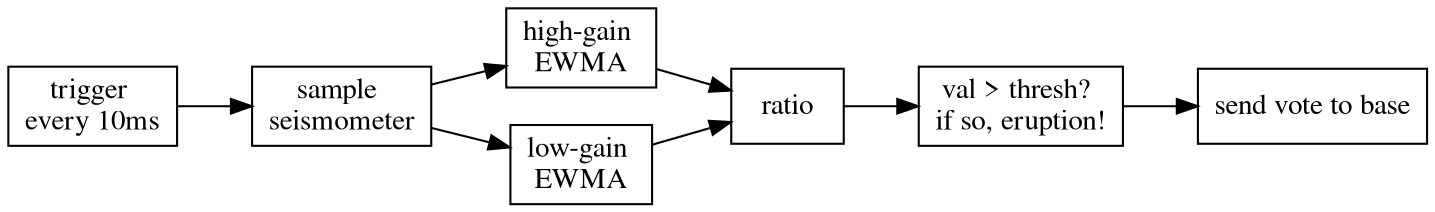 digraph G
{
        rankdir = LR;
        node [fontname="Times Roman", shape=rectangle];
        edge [color=black, fontname="Times Roman"];
        trigger [label="trigger \nevery 10ms"];
        sample [label="sample \nseismometer"];
        highEWMA [label="high-gain \nEWMA"];
        lowEWMA [label="low-gain \nEWMA"];
        ratio [label="ratio"];
        test [label="val > thresh? \nif so, eruption!"];
        send [label="send vote to base"];

trigger -> sample;
sample -> highEWMA;
sample -> lowEWMA;
highEWMA -> ratio;
lowEWMA -> ratio;
ratio -> test -> send;
               
}
